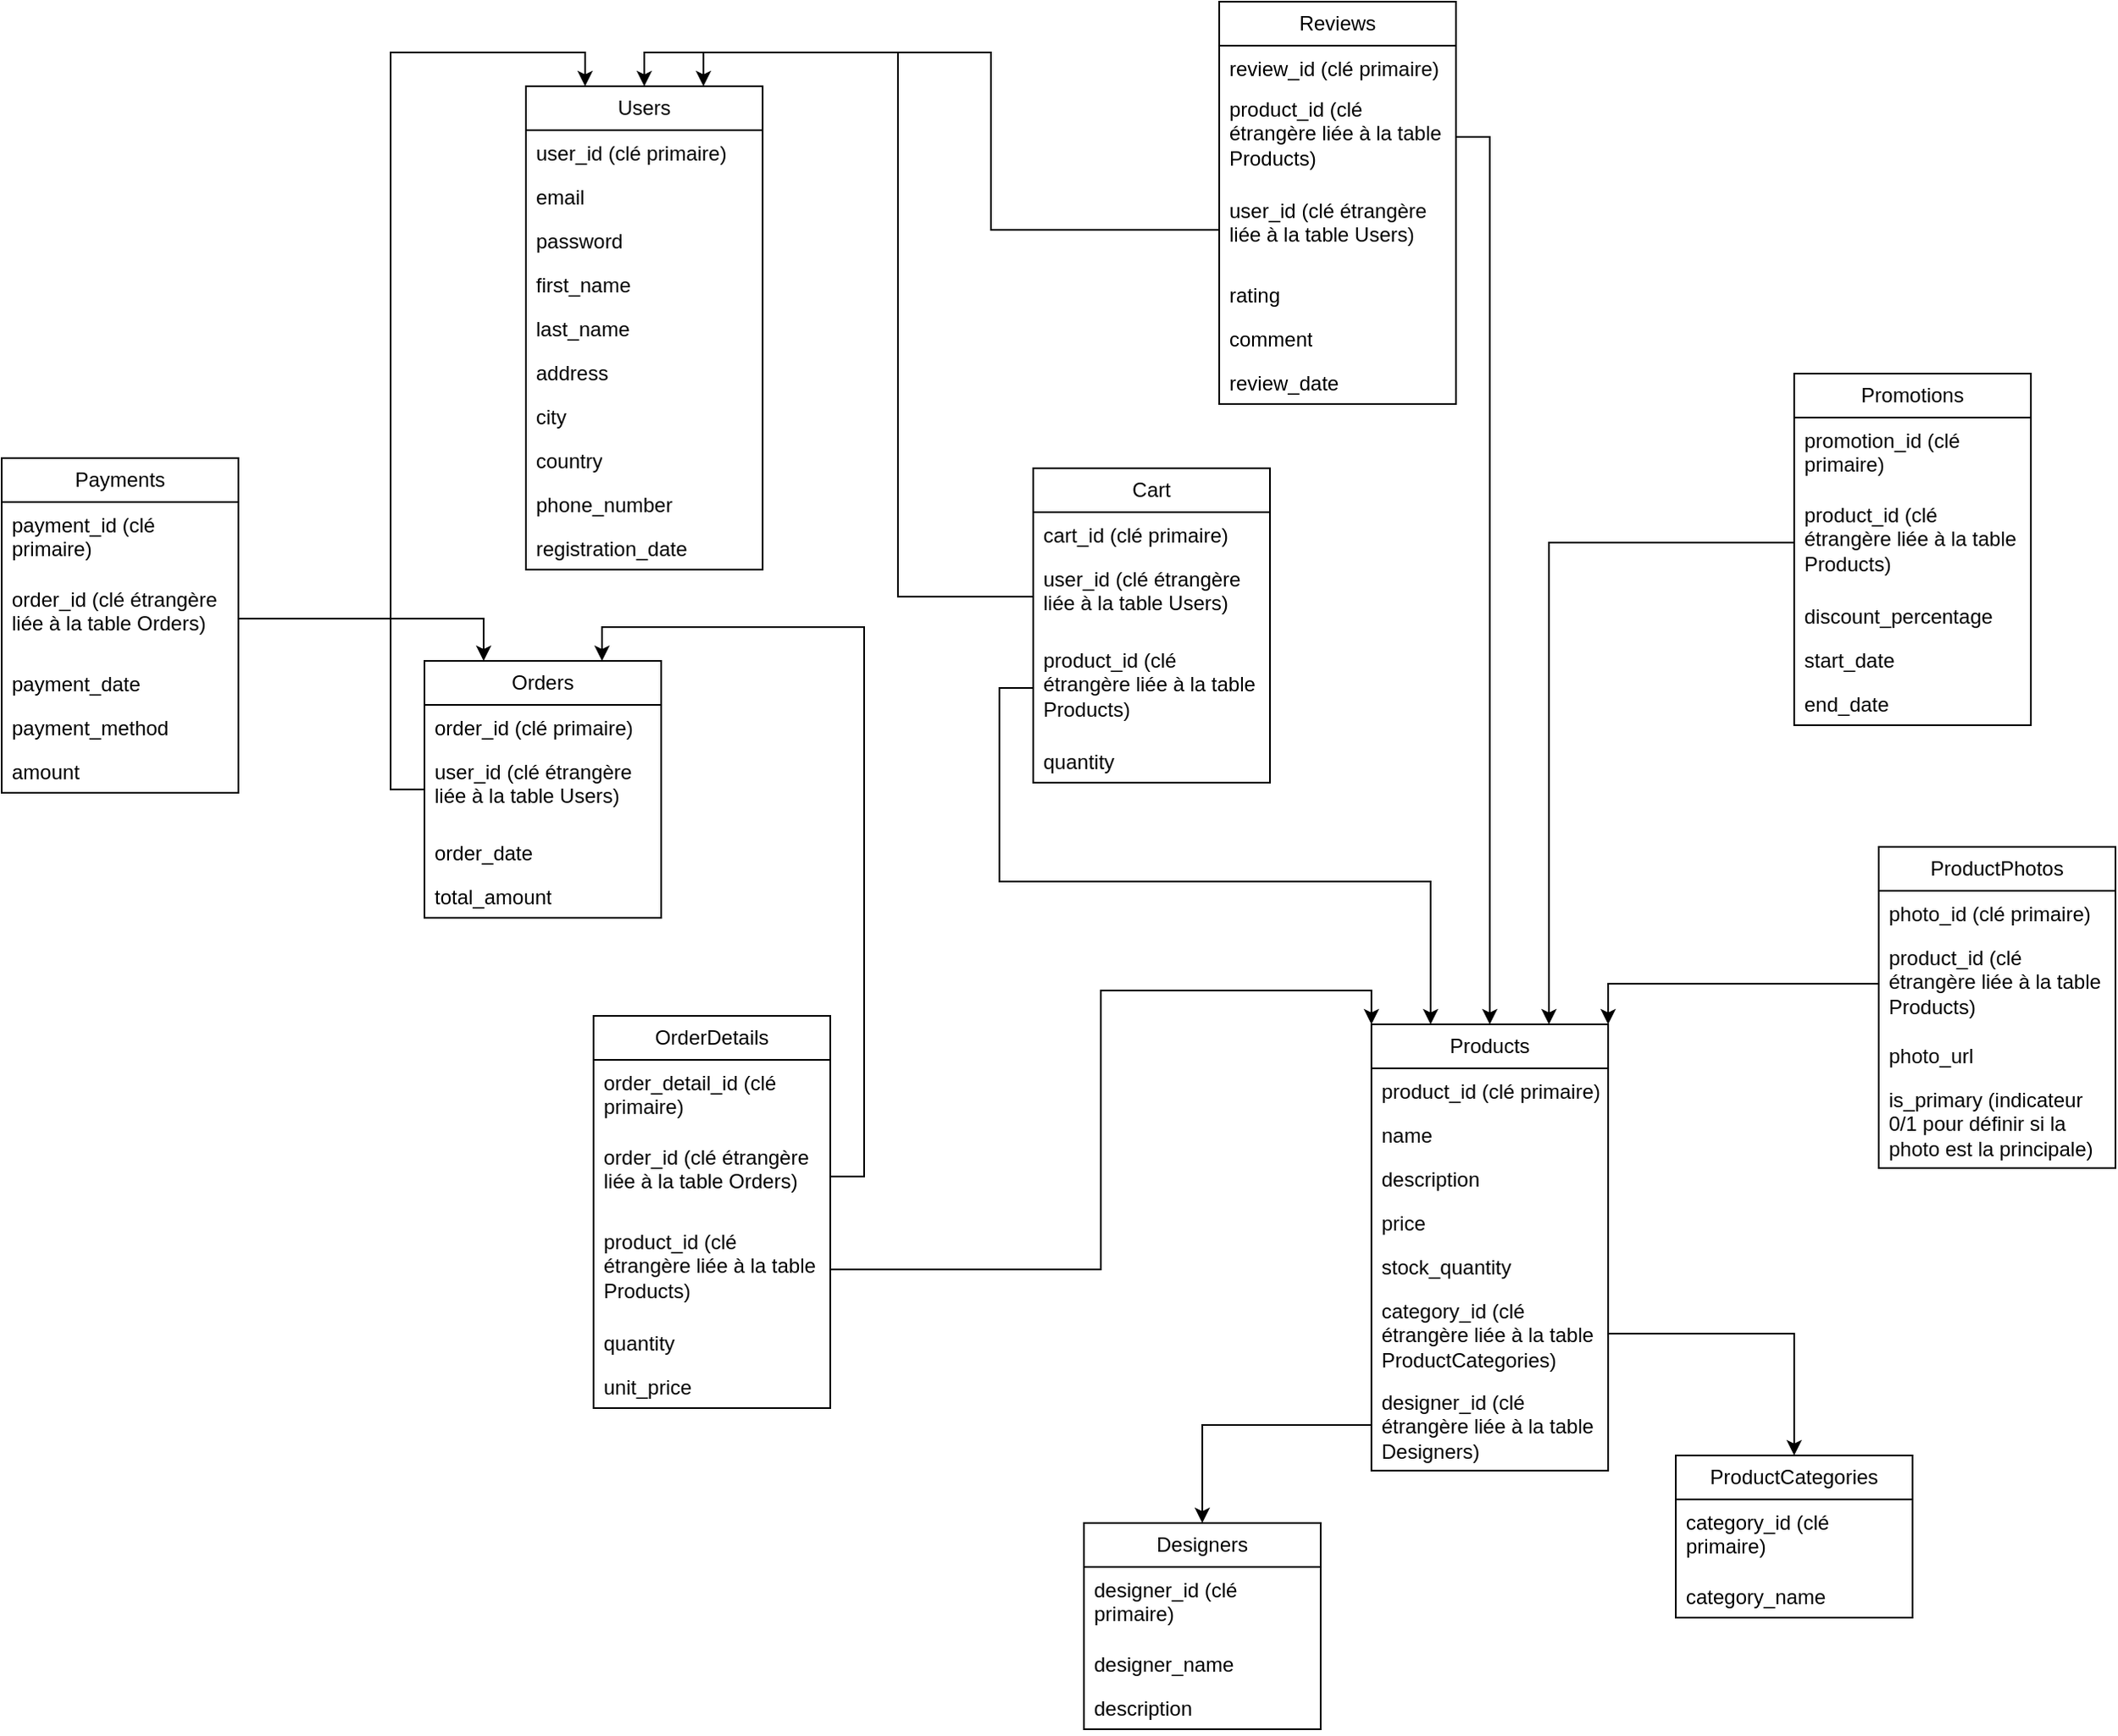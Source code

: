 <mxfile version="24.0.5" type="google">
  <diagram name="Page-1" id="rVkDdUYpYVMdd800wN2r">
    <mxGraphModel grid="1" page="1" gridSize="10" guides="1" tooltips="1" connect="1" arrows="1" fold="1" pageScale="1" pageWidth="827" pageHeight="1169" math="0" shadow="0">
      <root>
        <mxCell id="0" />
        <mxCell id="1" parent="0" />
        <mxCell id="mc_QEWwiL3FcUxrlVgAe-1" value="Products" style="swimlane;fontStyle=0;childLayout=stackLayout;horizontal=1;startSize=26;fillColor=none;horizontalStack=0;resizeParent=1;resizeParentMax=0;resizeLast=0;collapsible=1;marginBottom=0;whiteSpace=wrap;html=1;" vertex="1" parent="1">
          <mxGeometry x="1070" y="665" width="140" height="264" as="geometry" />
        </mxCell>
        <mxCell id="mc_QEWwiL3FcUxrlVgAe-2" value="product_id (clé primaire)" style="text;strokeColor=none;fillColor=none;align=left;verticalAlign=top;spacingLeft=4;spacingRight=4;overflow=hidden;rotatable=0;points=[[0,0.5],[1,0.5]];portConstraint=eastwest;whiteSpace=wrap;html=1;" vertex="1" parent="mc_QEWwiL3FcUxrlVgAe-1">
          <mxGeometry y="26" width="140" height="26" as="geometry" />
        </mxCell>
        <mxCell id="mc_QEWwiL3FcUxrlVgAe-3" value="name" style="text;strokeColor=none;fillColor=none;align=left;verticalAlign=top;spacingLeft=4;spacingRight=4;overflow=hidden;rotatable=0;points=[[0,0.5],[1,0.5]];portConstraint=eastwest;whiteSpace=wrap;html=1;" vertex="1" parent="mc_QEWwiL3FcUxrlVgAe-1">
          <mxGeometry y="52" width="140" height="26" as="geometry" />
        </mxCell>
        <mxCell id="mc_QEWwiL3FcUxrlVgAe-4" value="description" style="text;strokeColor=none;fillColor=none;align=left;verticalAlign=top;spacingLeft=4;spacingRight=4;overflow=hidden;rotatable=0;points=[[0,0.5],[1,0.5]];portConstraint=eastwest;whiteSpace=wrap;html=1;" vertex="1" parent="mc_QEWwiL3FcUxrlVgAe-1">
          <mxGeometry y="78" width="140" height="26" as="geometry" />
        </mxCell>
        <mxCell id="udjICKNET5VibKl9sjoU-52" value="price" style="text;strokeColor=none;fillColor=none;align=left;verticalAlign=top;spacingLeft=4;spacingRight=4;overflow=hidden;rotatable=0;points=[[0,0.5],[1,0.5]];portConstraint=eastwest;whiteSpace=wrap;html=1;" vertex="1" parent="mc_QEWwiL3FcUxrlVgAe-1">
          <mxGeometry y="104" width="140" height="26" as="geometry" />
        </mxCell>
        <mxCell id="udjICKNET5VibKl9sjoU-53" value="stock_quantity" style="text;strokeColor=none;fillColor=none;align=left;verticalAlign=top;spacingLeft=4;spacingRight=4;overflow=hidden;rotatable=0;points=[[0,0.5],[1,0.5]];portConstraint=eastwest;whiteSpace=wrap;html=1;" vertex="1" parent="mc_QEWwiL3FcUxrlVgAe-1">
          <mxGeometry y="130" width="140" height="26" as="geometry" />
        </mxCell>
        <mxCell id="udjICKNET5VibKl9sjoU-54" value="category_id (clé étrangère liée à la table ProductCategories)" style="text;strokeColor=none;fillColor=none;align=left;verticalAlign=top;spacingLeft=4;spacingRight=4;overflow=hidden;rotatable=0;points=[[0,0.5],[1,0.5]];portConstraint=eastwest;whiteSpace=wrap;html=1;" vertex="1" parent="mc_QEWwiL3FcUxrlVgAe-1">
          <mxGeometry y="156" width="140" height="54" as="geometry" />
        </mxCell>
        <mxCell id="udjICKNET5VibKl9sjoU-62" value="designer_id (clé étrangère liée à la table Designers)" style="text;strokeColor=none;fillColor=none;align=left;verticalAlign=top;spacingLeft=4;spacingRight=4;overflow=hidden;rotatable=0;points=[[0,0.5],[1,0.5]];portConstraint=eastwest;whiteSpace=wrap;html=1;" vertex="1" parent="mc_QEWwiL3FcUxrlVgAe-1">
          <mxGeometry y="210" width="140" height="54" as="geometry" />
        </mxCell>
        <mxCell id="mc_QEWwiL3FcUxrlVgAe-5" value="Users" style="swimlane;fontStyle=0;childLayout=stackLayout;horizontal=1;startSize=26;fillColor=none;horizontalStack=0;resizeParent=1;resizeParentMax=0;resizeLast=0;collapsible=1;marginBottom=0;whiteSpace=wrap;html=1;" vertex="1" parent="1">
          <mxGeometry x="570" y="110" width="140" height="286" as="geometry" />
        </mxCell>
        <mxCell id="mc_QEWwiL3FcUxrlVgAe-6" value="user_id (clé primaire)" style="text;strokeColor=none;fillColor=none;align=left;verticalAlign=top;spacingLeft=4;spacingRight=4;overflow=hidden;rotatable=0;points=[[0,0.5],[1,0.5]];portConstraint=eastwest;whiteSpace=wrap;html=1;" vertex="1" parent="mc_QEWwiL3FcUxrlVgAe-5">
          <mxGeometry y="26" width="140" height="26" as="geometry" />
        </mxCell>
        <mxCell id="mc_QEWwiL3FcUxrlVgAe-7" value="email" style="text;strokeColor=none;fillColor=none;align=left;verticalAlign=top;spacingLeft=4;spacingRight=4;overflow=hidden;rotatable=0;points=[[0,0.5],[1,0.5]];portConstraint=eastwest;whiteSpace=wrap;html=1;" vertex="1" parent="mc_QEWwiL3FcUxrlVgAe-5">
          <mxGeometry y="52" width="140" height="26" as="geometry" />
        </mxCell>
        <mxCell id="mc_QEWwiL3FcUxrlVgAe-8" value="password" style="text;strokeColor=none;fillColor=none;align=left;verticalAlign=top;spacingLeft=4;spacingRight=4;overflow=hidden;rotatable=0;points=[[0,0.5],[1,0.5]];portConstraint=eastwest;whiteSpace=wrap;html=1;" vertex="1" parent="mc_QEWwiL3FcUxrlVgAe-5">
          <mxGeometry y="78" width="140" height="26" as="geometry" />
        </mxCell>
        <mxCell id="udjICKNET5VibKl9sjoU-45" value="first_name" style="text;strokeColor=none;fillColor=none;align=left;verticalAlign=top;spacingLeft=4;spacingRight=4;overflow=hidden;rotatable=0;points=[[0,0.5],[1,0.5]];portConstraint=eastwest;whiteSpace=wrap;html=1;" vertex="1" parent="mc_QEWwiL3FcUxrlVgAe-5">
          <mxGeometry y="104" width="140" height="26" as="geometry" />
        </mxCell>
        <mxCell id="udjICKNET5VibKl9sjoU-46" value="last_name" style="text;strokeColor=none;fillColor=none;align=left;verticalAlign=top;spacingLeft=4;spacingRight=4;overflow=hidden;rotatable=0;points=[[0,0.5],[1,0.5]];portConstraint=eastwest;whiteSpace=wrap;html=1;" vertex="1" parent="mc_QEWwiL3FcUxrlVgAe-5">
          <mxGeometry y="130" width="140" height="26" as="geometry" />
        </mxCell>
        <mxCell id="udjICKNET5VibKl9sjoU-47" value="address" style="text;strokeColor=none;fillColor=none;align=left;verticalAlign=top;spacingLeft=4;spacingRight=4;overflow=hidden;rotatable=0;points=[[0,0.5],[1,0.5]];portConstraint=eastwest;whiteSpace=wrap;html=1;" vertex="1" parent="mc_QEWwiL3FcUxrlVgAe-5">
          <mxGeometry y="156" width="140" height="26" as="geometry" />
        </mxCell>
        <mxCell id="udjICKNET5VibKl9sjoU-50" value="city" style="text;strokeColor=none;fillColor=none;align=left;verticalAlign=top;spacingLeft=4;spacingRight=4;overflow=hidden;rotatable=0;points=[[0,0.5],[1,0.5]];portConstraint=eastwest;whiteSpace=wrap;html=1;" vertex="1" parent="mc_QEWwiL3FcUxrlVgAe-5">
          <mxGeometry y="182" width="140" height="26" as="geometry" />
        </mxCell>
        <mxCell id="udjICKNET5VibKl9sjoU-51" value="country" style="text;strokeColor=none;fillColor=none;align=left;verticalAlign=top;spacingLeft=4;spacingRight=4;overflow=hidden;rotatable=0;points=[[0,0.5],[1,0.5]];portConstraint=eastwest;whiteSpace=wrap;html=1;" vertex="1" parent="mc_QEWwiL3FcUxrlVgAe-5">
          <mxGeometry y="208" width="140" height="26" as="geometry" />
        </mxCell>
        <mxCell id="udjICKNET5VibKl9sjoU-48" value="phone_number" style="text;strokeColor=none;fillColor=none;align=left;verticalAlign=top;spacingLeft=4;spacingRight=4;overflow=hidden;rotatable=0;points=[[0,0.5],[1,0.5]];portConstraint=eastwest;whiteSpace=wrap;html=1;" vertex="1" parent="mc_QEWwiL3FcUxrlVgAe-5">
          <mxGeometry y="234" width="140" height="26" as="geometry" />
        </mxCell>
        <mxCell id="udjICKNET5VibKl9sjoU-49" value="registration_date" style="text;strokeColor=none;fillColor=none;align=left;verticalAlign=top;spacingLeft=4;spacingRight=4;overflow=hidden;rotatable=0;points=[[0,0.5],[1,0.5]];portConstraint=eastwest;whiteSpace=wrap;html=1;" vertex="1" parent="mc_QEWwiL3FcUxrlVgAe-5">
          <mxGeometry y="260" width="140" height="26" as="geometry" />
        </mxCell>
        <mxCell id="udjICKNET5VibKl9sjoU-1" value="ProductCategories" style="swimlane;fontStyle=0;childLayout=stackLayout;horizontal=1;startSize=26;fillColor=none;horizontalStack=0;resizeParent=1;resizeParentMax=0;resizeLast=0;collapsible=1;marginBottom=0;whiteSpace=wrap;html=1;" vertex="1" parent="1">
          <mxGeometry x="1250" y="920" width="140" height="96" as="geometry" />
        </mxCell>
        <mxCell id="udjICKNET5VibKl9sjoU-2" value="category_id (clé primaire)" style="text;strokeColor=none;fillColor=none;align=left;verticalAlign=top;spacingLeft=4;spacingRight=4;overflow=hidden;rotatable=0;points=[[0,0.5],[1,0.5]];portConstraint=eastwest;whiteSpace=wrap;html=1;" vertex="1" parent="udjICKNET5VibKl9sjoU-1">
          <mxGeometry y="26" width="140" height="44" as="geometry" />
        </mxCell>
        <mxCell id="udjICKNET5VibKl9sjoU-3" value="category_name" style="text;strokeColor=none;fillColor=none;align=left;verticalAlign=top;spacingLeft=4;spacingRight=4;overflow=hidden;rotatable=0;points=[[0,0.5],[1,0.5]];portConstraint=eastwest;whiteSpace=wrap;html=1;" vertex="1" parent="udjICKNET5VibKl9sjoU-1">
          <mxGeometry y="70" width="140" height="26" as="geometry" />
        </mxCell>
        <mxCell id="udjICKNET5VibKl9sjoU-5" value="Designers" style="swimlane;fontStyle=0;childLayout=stackLayout;horizontal=1;startSize=26;fillColor=none;horizontalStack=0;resizeParent=1;resizeParentMax=0;resizeLast=0;collapsible=1;marginBottom=0;whiteSpace=wrap;html=1;" vertex="1" parent="1">
          <mxGeometry x="900" y="960" width="140" height="122" as="geometry" />
        </mxCell>
        <mxCell id="udjICKNET5VibKl9sjoU-6" value="designer_id (clé primaire)" style="text;strokeColor=none;fillColor=none;align=left;verticalAlign=top;spacingLeft=4;spacingRight=4;overflow=hidden;rotatable=0;points=[[0,0.5],[1,0.5]];portConstraint=eastwest;whiteSpace=wrap;html=1;" vertex="1" parent="udjICKNET5VibKl9sjoU-5">
          <mxGeometry y="26" width="140" height="44" as="geometry" />
        </mxCell>
        <mxCell id="udjICKNET5VibKl9sjoU-7" value="designer_name" style="text;strokeColor=none;fillColor=none;align=left;verticalAlign=top;spacingLeft=4;spacingRight=4;overflow=hidden;rotatable=0;points=[[0,0.5],[1,0.5]];portConstraint=eastwest;whiteSpace=wrap;html=1;" vertex="1" parent="udjICKNET5VibKl9sjoU-5">
          <mxGeometry y="70" width="140" height="26" as="geometry" />
        </mxCell>
        <mxCell id="udjICKNET5VibKl9sjoU-8" value="description" style="text;strokeColor=none;fillColor=none;align=left;verticalAlign=top;spacingLeft=4;spacingRight=4;overflow=hidden;rotatable=0;points=[[0,0.5],[1,0.5]];portConstraint=eastwest;whiteSpace=wrap;html=1;" vertex="1" parent="udjICKNET5VibKl9sjoU-5">
          <mxGeometry y="96" width="140" height="26" as="geometry" />
        </mxCell>
        <mxCell id="udjICKNET5VibKl9sjoU-9" value="Orders" style="swimlane;fontStyle=0;childLayout=stackLayout;horizontal=1;startSize=26;fillColor=none;horizontalStack=0;resizeParent=1;resizeParentMax=0;resizeLast=0;collapsible=1;marginBottom=0;whiteSpace=wrap;html=1;" vertex="1" parent="1">
          <mxGeometry x="510" y="450" width="140" height="152" as="geometry" />
        </mxCell>
        <mxCell id="udjICKNET5VibKl9sjoU-10" value="order_id (clé primaire)" style="text;strokeColor=none;fillColor=none;align=left;verticalAlign=top;spacingLeft=4;spacingRight=4;overflow=hidden;rotatable=0;points=[[0,0.5],[1,0.5]];portConstraint=eastwest;whiteSpace=wrap;html=1;" vertex="1" parent="udjICKNET5VibKl9sjoU-9">
          <mxGeometry y="26" width="140" height="26" as="geometry" />
        </mxCell>
        <mxCell id="udjICKNET5VibKl9sjoU-11" value="user_id (clé étrangère liée à la table Users)" style="text;strokeColor=none;fillColor=none;align=left;verticalAlign=top;spacingLeft=4;spacingRight=4;overflow=hidden;rotatable=0;points=[[0,0.5],[1,0.5]];portConstraint=eastwest;whiteSpace=wrap;html=1;" vertex="1" parent="udjICKNET5VibKl9sjoU-9">
          <mxGeometry y="52" width="140" height="48" as="geometry" />
        </mxCell>
        <mxCell id="udjICKNET5VibKl9sjoU-12" value="order_date" style="text;strokeColor=none;fillColor=none;align=left;verticalAlign=top;spacingLeft=4;spacingRight=4;overflow=hidden;rotatable=0;points=[[0,0.5],[1,0.5]];portConstraint=eastwest;whiteSpace=wrap;html=1;" vertex="1" parent="udjICKNET5VibKl9sjoU-9">
          <mxGeometry y="100" width="140" height="26" as="geometry" />
        </mxCell>
        <mxCell id="udjICKNET5VibKl9sjoU-63" value="total_amount" style="text;strokeColor=none;fillColor=none;align=left;verticalAlign=top;spacingLeft=4;spacingRight=4;overflow=hidden;rotatable=0;points=[[0,0.5],[1,0.5]];portConstraint=eastwest;whiteSpace=wrap;html=1;" vertex="1" parent="udjICKNET5VibKl9sjoU-9">
          <mxGeometry y="126" width="140" height="26" as="geometry" />
        </mxCell>
        <mxCell id="udjICKNET5VibKl9sjoU-13" value="OrderDetails" style="swimlane;fontStyle=0;childLayout=stackLayout;horizontal=1;startSize=26;fillColor=none;horizontalStack=0;resizeParent=1;resizeParentMax=0;resizeLast=0;collapsible=1;marginBottom=0;whiteSpace=wrap;html=1;" vertex="1" parent="1">
          <mxGeometry x="610" y="660" width="140" height="232" as="geometry" />
        </mxCell>
        <mxCell id="udjICKNET5VibKl9sjoU-14" value="order_detail_id (clé primaire)" style="text;strokeColor=none;fillColor=none;align=left;verticalAlign=top;spacingLeft=4;spacingRight=4;overflow=hidden;rotatable=0;points=[[0,0.5],[1,0.5]];portConstraint=eastwest;whiteSpace=wrap;html=1;" vertex="1" parent="udjICKNET5VibKl9sjoU-13">
          <mxGeometry y="26" width="140" height="44" as="geometry" />
        </mxCell>
        <mxCell id="udjICKNET5VibKl9sjoU-15" value="order_id (clé étrangère liée à la table Orders)" style="text;strokeColor=none;fillColor=none;align=left;verticalAlign=top;spacingLeft=4;spacingRight=4;overflow=hidden;rotatable=0;points=[[0,0.5],[1,0.5]];portConstraint=eastwest;whiteSpace=wrap;html=1;" vertex="1" parent="udjICKNET5VibKl9sjoU-13">
          <mxGeometry y="70" width="140" height="50" as="geometry" />
        </mxCell>
        <mxCell id="udjICKNET5VibKl9sjoU-16" value="product_id (clé étrangère liée à la table Products)" style="text;strokeColor=none;fillColor=none;align=left;verticalAlign=top;spacingLeft=4;spacingRight=4;overflow=hidden;rotatable=0;points=[[0,0.5],[1,0.5]];portConstraint=eastwest;whiteSpace=wrap;html=1;" vertex="1" parent="udjICKNET5VibKl9sjoU-13">
          <mxGeometry y="120" width="140" height="60" as="geometry" />
        </mxCell>
        <mxCell id="udjICKNET5VibKl9sjoU-64" value="quantity" style="text;strokeColor=none;fillColor=none;align=left;verticalAlign=top;spacingLeft=4;spacingRight=4;overflow=hidden;rotatable=0;points=[[0,0.5],[1,0.5]];portConstraint=eastwest;whiteSpace=wrap;html=1;" vertex="1" parent="udjICKNET5VibKl9sjoU-13">
          <mxGeometry y="180" width="140" height="26" as="geometry" />
        </mxCell>
        <mxCell id="udjICKNET5VibKl9sjoU-65" value="unit_price" style="text;strokeColor=none;fillColor=none;align=left;verticalAlign=top;spacingLeft=4;spacingRight=4;overflow=hidden;rotatable=0;points=[[0,0.5],[1,0.5]];portConstraint=eastwest;whiteSpace=wrap;html=1;" vertex="1" parent="udjICKNET5VibKl9sjoU-13">
          <mxGeometry y="206" width="140" height="26" as="geometry" />
        </mxCell>
        <mxCell id="udjICKNET5VibKl9sjoU-17" value="Payments" style="swimlane;fontStyle=0;childLayout=stackLayout;horizontal=1;startSize=26;fillColor=none;horizontalStack=0;resizeParent=1;resizeParentMax=0;resizeLast=0;collapsible=1;marginBottom=0;whiteSpace=wrap;html=1;" vertex="1" parent="1">
          <mxGeometry x="260" y="330" width="140" height="198" as="geometry" />
        </mxCell>
        <mxCell id="udjICKNET5VibKl9sjoU-18" value="payment_id (clé primaire)" style="text;strokeColor=none;fillColor=none;align=left;verticalAlign=top;spacingLeft=4;spacingRight=4;overflow=hidden;rotatable=0;points=[[0,0.5],[1,0.5]];portConstraint=eastwest;whiteSpace=wrap;html=1;" vertex="1" parent="udjICKNET5VibKl9sjoU-17">
          <mxGeometry y="26" width="140" height="44" as="geometry" />
        </mxCell>
        <mxCell id="udjICKNET5VibKl9sjoU-19" value="order_id (clé étrangère liée à la table Orders)" style="text;strokeColor=none;fillColor=none;align=left;verticalAlign=top;spacingLeft=4;spacingRight=4;overflow=hidden;rotatable=0;points=[[0,0.5],[1,0.5]];portConstraint=eastwest;whiteSpace=wrap;html=1;" vertex="1" parent="udjICKNET5VibKl9sjoU-17">
          <mxGeometry y="70" width="140" height="50" as="geometry" />
        </mxCell>
        <mxCell id="udjICKNET5VibKl9sjoU-20" value="payment_date" style="text;strokeColor=none;fillColor=none;align=left;verticalAlign=top;spacingLeft=4;spacingRight=4;overflow=hidden;rotatable=0;points=[[0,0.5],[1,0.5]];portConstraint=eastwest;whiteSpace=wrap;html=1;" vertex="1" parent="udjICKNET5VibKl9sjoU-17">
          <mxGeometry y="120" width="140" height="26" as="geometry" />
        </mxCell>
        <mxCell id="udjICKNET5VibKl9sjoU-67" value="payment_method" style="text;strokeColor=none;fillColor=none;align=left;verticalAlign=top;spacingLeft=4;spacingRight=4;overflow=hidden;rotatable=0;points=[[0,0.5],[1,0.5]];portConstraint=eastwest;whiteSpace=wrap;html=1;" vertex="1" parent="udjICKNET5VibKl9sjoU-17">
          <mxGeometry y="146" width="140" height="26" as="geometry" />
        </mxCell>
        <mxCell id="udjICKNET5VibKl9sjoU-68" value="amount" style="text;strokeColor=none;fillColor=none;align=left;verticalAlign=top;spacingLeft=4;spacingRight=4;overflow=hidden;rotatable=0;points=[[0,0.5],[1,0.5]];portConstraint=eastwest;whiteSpace=wrap;html=1;" vertex="1" parent="udjICKNET5VibKl9sjoU-17">
          <mxGeometry y="172" width="140" height="26" as="geometry" />
        </mxCell>
        <mxCell id="udjICKNET5VibKl9sjoU-21" value="Cart" style="swimlane;fontStyle=0;childLayout=stackLayout;horizontal=1;startSize=26;fillColor=none;horizontalStack=0;resizeParent=1;resizeParentMax=0;resizeLast=0;collapsible=1;marginBottom=0;whiteSpace=wrap;html=1;" vertex="1" parent="1">
          <mxGeometry x="870" y="336" width="140" height="186" as="geometry" />
        </mxCell>
        <mxCell id="udjICKNET5VibKl9sjoU-22" value="cart_id (clé primaire)" style="text;strokeColor=none;fillColor=none;align=left;verticalAlign=top;spacingLeft=4;spacingRight=4;overflow=hidden;rotatable=0;points=[[0,0.5],[1,0.5]];portConstraint=eastwest;whiteSpace=wrap;html=1;" vertex="1" parent="udjICKNET5VibKl9sjoU-21">
          <mxGeometry y="26" width="140" height="26" as="geometry" />
        </mxCell>
        <mxCell id="udjICKNET5VibKl9sjoU-23" value="user_id (clé étrangère liée à la table Users)" style="text;strokeColor=none;fillColor=none;align=left;verticalAlign=top;spacingLeft=4;spacingRight=4;overflow=hidden;rotatable=0;points=[[0,0.5],[1,0.5]];portConstraint=eastwest;whiteSpace=wrap;html=1;" vertex="1" parent="udjICKNET5VibKl9sjoU-21">
          <mxGeometry y="52" width="140" height="48" as="geometry" />
        </mxCell>
        <mxCell id="udjICKNET5VibKl9sjoU-24" value="product_id (clé étrangère liée à la table Products)&lt;span style=&quot;&quot;&gt;&lt;span style=&quot;white-space: pre;&quot;&gt;&amp;nbsp;&amp;nbsp;&amp;nbsp;&amp;nbsp;&lt;/span&gt;&lt;/span&gt;" style="text;strokeColor=none;fillColor=none;align=left;verticalAlign=top;spacingLeft=4;spacingRight=4;overflow=hidden;rotatable=0;points=[[0,0.5],[1,0.5]];portConstraint=eastwest;whiteSpace=wrap;html=1;" vertex="1" parent="udjICKNET5VibKl9sjoU-21">
          <mxGeometry y="100" width="140" height="60" as="geometry" />
        </mxCell>
        <mxCell id="udjICKNET5VibKl9sjoU-69" value="quantity" style="text;strokeColor=none;fillColor=none;align=left;verticalAlign=top;spacingLeft=4;spacingRight=4;overflow=hidden;rotatable=0;points=[[0,0.5],[1,0.5]];portConstraint=eastwest;whiteSpace=wrap;html=1;" vertex="1" parent="udjICKNET5VibKl9sjoU-21">
          <mxGeometry y="160" width="140" height="26" as="geometry" />
        </mxCell>
        <mxCell id="udjICKNET5VibKl9sjoU-25" value="Reviews" style="swimlane;fontStyle=0;childLayout=stackLayout;horizontal=1;startSize=26;fillColor=none;horizontalStack=0;resizeParent=1;resizeParentMax=0;resizeLast=0;collapsible=1;marginBottom=0;whiteSpace=wrap;html=1;" vertex="1" parent="1">
          <mxGeometry x="980" y="60" width="140" height="238" as="geometry" />
        </mxCell>
        <mxCell id="udjICKNET5VibKl9sjoU-26" value="review_id (clé primaire)" style="text;strokeColor=none;fillColor=none;align=left;verticalAlign=top;spacingLeft=4;spacingRight=4;overflow=hidden;rotatable=0;points=[[0,0.5],[1,0.5]];portConstraint=eastwest;whiteSpace=wrap;html=1;" vertex="1" parent="udjICKNET5VibKl9sjoU-25">
          <mxGeometry y="26" width="140" height="24" as="geometry" />
        </mxCell>
        <mxCell id="udjICKNET5VibKl9sjoU-27" value="product_id (clé étrangère liée à la table Products)" style="text;strokeColor=none;fillColor=none;align=left;verticalAlign=top;spacingLeft=4;spacingRight=4;overflow=hidden;rotatable=0;points=[[0,0.5],[1,0.5]];portConstraint=eastwest;whiteSpace=wrap;html=1;" vertex="1" parent="udjICKNET5VibKl9sjoU-25">
          <mxGeometry y="50" width="140" height="60" as="geometry" />
        </mxCell>
        <mxCell id="udjICKNET5VibKl9sjoU-28" value="user_id (clé étrangère liée à la table Users)" style="text;strokeColor=none;fillColor=none;align=left;verticalAlign=top;spacingLeft=4;spacingRight=4;overflow=hidden;rotatable=0;points=[[0,0.5],[1,0.5]];portConstraint=eastwest;whiteSpace=wrap;html=1;" vertex="1" parent="udjICKNET5VibKl9sjoU-25">
          <mxGeometry y="110" width="140" height="50" as="geometry" />
        </mxCell>
        <mxCell id="udjICKNET5VibKl9sjoU-72" value="rating" style="text;strokeColor=none;fillColor=none;align=left;verticalAlign=top;spacingLeft=4;spacingRight=4;overflow=hidden;rotatable=0;points=[[0,0.5],[1,0.5]];portConstraint=eastwest;whiteSpace=wrap;html=1;" vertex="1" parent="udjICKNET5VibKl9sjoU-25">
          <mxGeometry y="160" width="140" height="26" as="geometry" />
        </mxCell>
        <mxCell id="udjICKNET5VibKl9sjoU-73" value="comment" style="text;strokeColor=none;fillColor=none;align=left;verticalAlign=top;spacingLeft=4;spacingRight=4;overflow=hidden;rotatable=0;points=[[0,0.5],[1,0.5]];portConstraint=eastwest;whiteSpace=wrap;html=1;" vertex="1" parent="udjICKNET5VibKl9sjoU-25">
          <mxGeometry y="186" width="140" height="26" as="geometry" />
        </mxCell>
        <mxCell id="udjICKNET5VibKl9sjoU-74" value="review_date" style="text;strokeColor=none;fillColor=none;align=left;verticalAlign=top;spacingLeft=4;spacingRight=4;overflow=hidden;rotatable=0;points=[[0,0.5],[1,0.5]];portConstraint=eastwest;whiteSpace=wrap;html=1;" vertex="1" parent="udjICKNET5VibKl9sjoU-25">
          <mxGeometry y="212" width="140" height="26" as="geometry" />
        </mxCell>
        <mxCell id="udjICKNET5VibKl9sjoU-33" value="Promotions" style="swimlane;fontStyle=0;childLayout=stackLayout;horizontal=1;startSize=26;fillColor=none;horizontalStack=0;resizeParent=1;resizeParentMax=0;resizeLast=0;collapsible=1;marginBottom=0;whiteSpace=wrap;html=1;" vertex="1" parent="1">
          <mxGeometry x="1320" y="280" width="140" height="208" as="geometry" />
        </mxCell>
        <mxCell id="udjICKNET5VibKl9sjoU-34" value="promotion_id (clé primaire)" style="text;strokeColor=none;fillColor=none;align=left;verticalAlign=top;spacingLeft=4;spacingRight=4;overflow=hidden;rotatable=0;points=[[0,0.5],[1,0.5]];portConstraint=eastwest;whiteSpace=wrap;html=1;" vertex="1" parent="udjICKNET5VibKl9sjoU-33">
          <mxGeometry y="26" width="140" height="44" as="geometry" />
        </mxCell>
        <mxCell id="udjICKNET5VibKl9sjoU-35" value="product_id (clé étrangère liée à la table Products)" style="text;strokeColor=none;fillColor=none;align=left;verticalAlign=top;spacingLeft=4;spacingRight=4;overflow=hidden;rotatable=0;points=[[0,0.5],[1,0.5]];portConstraint=eastwest;whiteSpace=wrap;html=1;" vertex="1" parent="udjICKNET5VibKl9sjoU-33">
          <mxGeometry y="70" width="140" height="60" as="geometry" />
        </mxCell>
        <mxCell id="udjICKNET5VibKl9sjoU-36" value="discount_percentage" style="text;strokeColor=none;fillColor=none;align=left;verticalAlign=top;spacingLeft=4;spacingRight=4;overflow=hidden;rotatable=0;points=[[0,0.5],[1,0.5]];portConstraint=eastwest;whiteSpace=wrap;html=1;" vertex="1" parent="udjICKNET5VibKl9sjoU-33">
          <mxGeometry y="130" width="140" height="26" as="geometry" />
        </mxCell>
        <mxCell id="udjICKNET5VibKl9sjoU-75" value="start_date" style="text;strokeColor=none;fillColor=none;align=left;verticalAlign=top;spacingLeft=4;spacingRight=4;overflow=hidden;rotatable=0;points=[[0,0.5],[1,0.5]];portConstraint=eastwest;whiteSpace=wrap;html=1;" vertex="1" parent="udjICKNET5VibKl9sjoU-33">
          <mxGeometry y="156" width="140" height="26" as="geometry" />
        </mxCell>
        <mxCell id="udjICKNET5VibKl9sjoU-76" value="end_date" style="text;strokeColor=none;fillColor=none;align=left;verticalAlign=top;spacingLeft=4;spacingRight=4;overflow=hidden;rotatable=0;points=[[0,0.5],[1,0.5]];portConstraint=eastwest;whiteSpace=wrap;html=1;" vertex="1" parent="udjICKNET5VibKl9sjoU-33">
          <mxGeometry y="182" width="140" height="26" as="geometry" />
        </mxCell>
        <mxCell id="udjICKNET5VibKl9sjoU-37" value="ProductPhotos" style="swimlane;fontStyle=0;childLayout=stackLayout;horizontal=1;startSize=26;fillColor=none;horizontalStack=0;resizeParent=1;resizeParentMax=0;resizeLast=0;collapsible=1;marginBottom=0;whiteSpace=wrap;html=1;" vertex="1" parent="1">
          <mxGeometry x="1370" y="560" width="140" height="190" as="geometry" />
        </mxCell>
        <mxCell id="udjICKNET5VibKl9sjoU-38" value="photo_id (clé primaire)" style="text;strokeColor=none;fillColor=none;align=left;verticalAlign=top;spacingLeft=4;spacingRight=4;overflow=hidden;rotatable=0;points=[[0,0.5],[1,0.5]];portConstraint=eastwest;whiteSpace=wrap;html=1;" vertex="1" parent="udjICKNET5VibKl9sjoU-37">
          <mxGeometry y="26" width="140" height="26" as="geometry" />
        </mxCell>
        <mxCell id="udjICKNET5VibKl9sjoU-39" value="product_id (clé étrangère liée à la table Products)" style="text;strokeColor=none;fillColor=none;align=left;verticalAlign=top;spacingLeft=4;spacingRight=4;overflow=hidden;rotatable=0;points=[[0,0.5],[1,0.5]];portConstraint=eastwest;whiteSpace=wrap;html=1;" vertex="1" parent="udjICKNET5VibKl9sjoU-37">
          <mxGeometry y="52" width="140" height="58" as="geometry" />
        </mxCell>
        <mxCell id="udjICKNET5VibKl9sjoU-40" value="photo_url" style="text;strokeColor=none;fillColor=none;align=left;verticalAlign=top;spacingLeft=4;spacingRight=4;overflow=hidden;rotatable=0;points=[[0,0.5],[1,0.5]];portConstraint=eastwest;whiteSpace=wrap;html=1;" vertex="1" parent="udjICKNET5VibKl9sjoU-37">
          <mxGeometry y="110" width="140" height="26" as="geometry" />
        </mxCell>
        <mxCell id="udjICKNET5VibKl9sjoU-77" value="is_primary (indicateur 0/1 pour définir si la photo est la principale)" style="text;strokeColor=none;fillColor=none;align=left;verticalAlign=top;spacingLeft=4;spacingRight=4;overflow=hidden;rotatable=0;points=[[0,0.5],[1,0.5]];portConstraint=eastwest;whiteSpace=wrap;html=1;" vertex="1" parent="udjICKNET5VibKl9sjoU-37">
          <mxGeometry y="136" width="140" height="54" as="geometry" />
        </mxCell>
        <mxCell id="5tuQu0coQ0zNJ7V1fZhX-6" style="edgeStyle=orthogonalEdgeStyle;rounded=0;orthogonalLoop=1;jettySize=auto;html=1;exitX=0;exitY=0.5;exitDx=0;exitDy=0;entryX=0.25;entryY=0;entryDx=0;entryDy=0;" edge="1" parent="1" source="udjICKNET5VibKl9sjoU-11" target="mc_QEWwiL3FcUxrlVgAe-5">
          <mxGeometry relative="1" as="geometry" />
        </mxCell>
        <mxCell id="5tuQu0coQ0zNJ7V1fZhX-7" style="edgeStyle=orthogonalEdgeStyle;rounded=0;orthogonalLoop=1;jettySize=auto;html=1;exitX=0;exitY=0.5;exitDx=0;exitDy=0;entryX=0.5;entryY=0;entryDx=0;entryDy=0;" edge="1" parent="1" source="udjICKNET5VibKl9sjoU-23" target="mc_QEWwiL3FcUxrlVgAe-5">
          <mxGeometry relative="1" as="geometry" />
        </mxCell>
        <mxCell id="5tuQu0coQ0zNJ7V1fZhX-8" style="edgeStyle=orthogonalEdgeStyle;rounded=0;orthogonalLoop=1;jettySize=auto;html=1;exitX=0;exitY=0.5;exitDx=0;exitDy=0;entryX=0.75;entryY=0;entryDx=0;entryDy=0;" edge="1" parent="1" source="udjICKNET5VibKl9sjoU-28" target="mc_QEWwiL3FcUxrlVgAe-5">
          <mxGeometry relative="1" as="geometry" />
        </mxCell>
        <mxCell id="5tuQu0coQ0zNJ7V1fZhX-16" style="edgeStyle=orthogonalEdgeStyle;rounded=0;orthogonalLoop=1;jettySize=auto;html=1;exitX=1;exitY=0.5;exitDx=0;exitDy=0;entryX=0.5;entryY=0;entryDx=0;entryDy=0;" edge="1" parent="1" source="udjICKNET5VibKl9sjoU-54" target="udjICKNET5VibKl9sjoU-1">
          <mxGeometry relative="1" as="geometry" />
        </mxCell>
        <mxCell id="5tuQu0coQ0zNJ7V1fZhX-19" style="edgeStyle=orthogonalEdgeStyle;rounded=0;orthogonalLoop=1;jettySize=auto;html=1;exitX=1;exitY=0.5;exitDx=0;exitDy=0;entryX=0;entryY=0;entryDx=0;entryDy=0;" edge="1" parent="1" source="udjICKNET5VibKl9sjoU-16" target="mc_QEWwiL3FcUxrlVgAe-1">
          <mxGeometry relative="1" as="geometry" />
        </mxCell>
        <mxCell id="5tuQu0coQ0zNJ7V1fZhX-20" style="edgeStyle=orthogonalEdgeStyle;rounded=0;orthogonalLoop=1;jettySize=auto;html=1;exitX=0;exitY=0.5;exitDx=0;exitDy=0;entryX=0.25;entryY=0;entryDx=0;entryDy=0;" edge="1" parent="1" source="udjICKNET5VibKl9sjoU-24" target="mc_QEWwiL3FcUxrlVgAe-1">
          <mxGeometry relative="1" as="geometry" />
        </mxCell>
        <mxCell id="5tuQu0coQ0zNJ7V1fZhX-22" style="edgeStyle=orthogonalEdgeStyle;rounded=0;orthogonalLoop=1;jettySize=auto;html=1;exitX=0;exitY=0.5;exitDx=0;exitDy=0;entryX=0.75;entryY=0;entryDx=0;entryDy=0;" edge="1" parent="1" source="udjICKNET5VibKl9sjoU-35" target="mc_QEWwiL3FcUxrlVgAe-1">
          <mxGeometry relative="1" as="geometry" />
        </mxCell>
        <mxCell id="5tuQu0coQ0zNJ7V1fZhX-23" style="edgeStyle=orthogonalEdgeStyle;rounded=0;orthogonalLoop=1;jettySize=auto;html=1;exitX=0;exitY=0.5;exitDx=0;exitDy=0;entryX=1;entryY=0;entryDx=0;entryDy=0;" edge="1" parent="1" source="udjICKNET5VibKl9sjoU-39" target="mc_QEWwiL3FcUxrlVgAe-1">
          <mxGeometry relative="1" as="geometry" />
        </mxCell>
        <mxCell id="5tuQu0coQ0zNJ7V1fZhX-27" style="edgeStyle=orthogonalEdgeStyle;rounded=0;orthogonalLoop=1;jettySize=auto;html=1;exitX=1;exitY=0.5;exitDx=0;exitDy=0;entryX=0.25;entryY=0;entryDx=0;entryDy=0;" edge="1" parent="1" source="udjICKNET5VibKl9sjoU-19" target="udjICKNET5VibKl9sjoU-9">
          <mxGeometry relative="1" as="geometry" />
        </mxCell>
        <mxCell id="5tuQu0coQ0zNJ7V1fZhX-28" style="edgeStyle=orthogonalEdgeStyle;rounded=0;orthogonalLoop=1;jettySize=auto;html=1;exitX=1;exitY=0.5;exitDx=0;exitDy=0;entryX=0.5;entryY=0;entryDx=0;entryDy=0;" edge="1" parent="1" source="udjICKNET5VibKl9sjoU-27" target="mc_QEWwiL3FcUxrlVgAe-1">
          <mxGeometry relative="1" as="geometry" />
        </mxCell>
        <mxCell id="5tuQu0coQ0zNJ7V1fZhX-29" style="edgeStyle=orthogonalEdgeStyle;rounded=0;orthogonalLoop=1;jettySize=auto;html=1;exitX=0;exitY=0.5;exitDx=0;exitDy=0;" edge="1" parent="1" source="udjICKNET5VibKl9sjoU-62" target="udjICKNET5VibKl9sjoU-5">
          <mxGeometry relative="1" as="geometry" />
        </mxCell>
        <mxCell id="5tuQu0coQ0zNJ7V1fZhX-30" style="edgeStyle=orthogonalEdgeStyle;rounded=0;orthogonalLoop=1;jettySize=auto;html=1;exitX=1;exitY=0.5;exitDx=0;exitDy=0;entryX=0.75;entryY=0;entryDx=0;entryDy=0;" edge="1" parent="1" source="udjICKNET5VibKl9sjoU-15" target="udjICKNET5VibKl9sjoU-9">
          <mxGeometry relative="1" as="geometry" />
        </mxCell>
      </root>
    </mxGraphModel>
  </diagram>
</mxfile>
